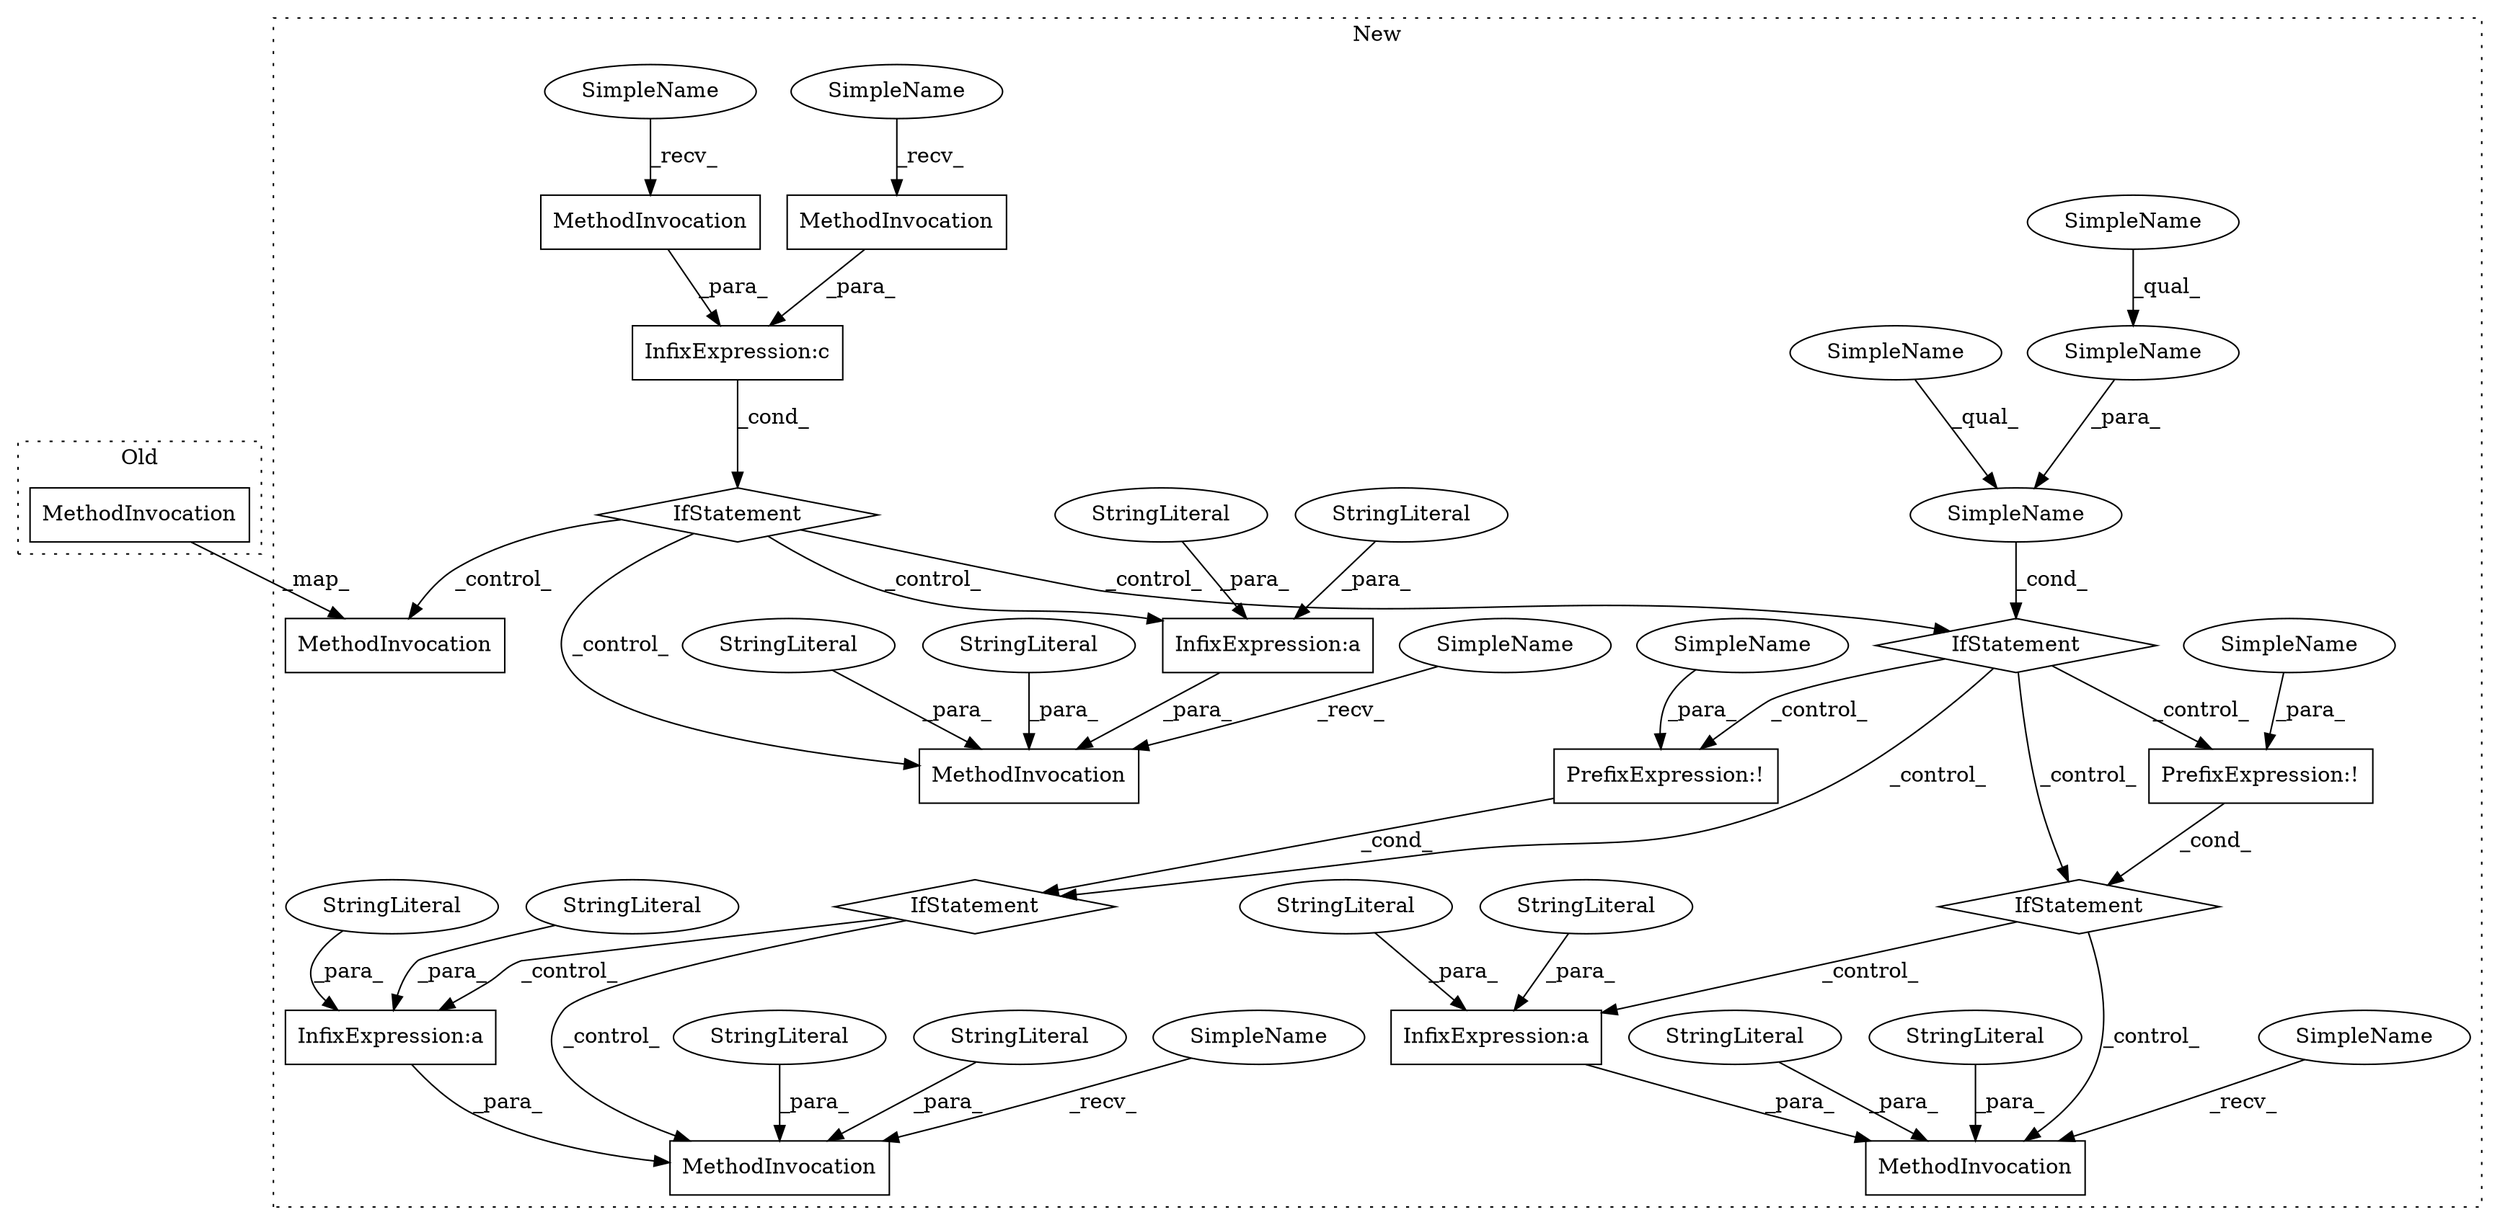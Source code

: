 digraph G {
subgraph cluster0 {
5 [label="MethodInvocation" a="32" s="13041,13255" l="20,1" shape="box"];
label = "Old";
style="dotted";
}
subgraph cluster1 {
1 [label="IfStatement" a="25" s="13399,13448" l="4,18" shape="diamond"];
2 [label="IfStatement" a="25" s="13488,13527" l="4,22" shape="diamond"];
3 [label="IfStatement" a="25" s="13290,13366" l="4,14" shape="diamond"];
4 [label="IfStatement" a="25" s="14106,14145" l="4,22" shape="diamond"];
6 [label="MethodInvocation" a="32" s="14285,14623" l="14,1" shape="box"];
7 [label="MethodInvocation" a="32" s="13668,14004" l="14,1" shape="box"];
8 [label="MethodInvocation" a="32" s="13311" l="17" shape="box"];
9 [label="MethodInvocation" a="32" s="13349" l="17" shape="box"];
10 [label="MethodInvocation" a="32" s="15002,15300" l="14,1" shape="box"];
11 [label="MethodInvocation" a="32" s="14698,14924" l="20,1" shape="box"];
12 [label="SimpleName" a="42" s="-1" l="0" shape="ellipse"];
13 [label="SimpleName" a="42" s="13403" l="6" shape="ellipse"];
14 [label="SimpleName" a="42" s="13410" l="14" shape="ellipse"];
15 [label="SimpleName" a="42" s="13332" l="16" shape="ellipse"];
16 [label="SimpleName" a="42" s="-1" l="0" shape="ellipse"];
17 [label="SimpleName" a="42" s="13654" l="13" shape="ellipse"];
18 [label="SimpleName" a="42" s="13403,13447" l="7,1" shape="ellipse"];
19 [label="SimpleName" a="42" s="14988" l="13" shape="ellipse"];
20 [label="SimpleName" a="42" s="14271" l="13" shape="ellipse"];
21 [label="SimpleName" a="42" s="13410" l="37" shape="ellipse"];
22 [label="SimpleName" a="42" s="13294" l="16" shape="ellipse"];
23 [label="StringLiteral" a="45" s="13724" l="121" shape="ellipse"];
24 [label="StringLiteral" a="45" s="15050" l="106" shape="ellipse"];
25 [label="StringLiteral" a="45" s="14299" l="12" shape="ellipse"];
26 [label="StringLiteral" a="45" s="13682" l="12" shape="ellipse"];
27 [label="StringLiteral" a="45" s="14495" l="94" shape="ellipse"];
28 [label="StringLiteral" a="45" s="15016" l="12" shape="ellipse"];
29 [label="PrefixExpression:!" a="38" s="13492" l="-13493" shape="box"];
30 [label="PrefixExpression:!" a="38" s="14110" l="-14111" shape="box"];
31 [label="StringLiteral" a="45" s="15179" l="95" shape="ellipse"];
32 [label="StringLiteral" a="45" s="14619" l="4" shape="ellipse"];
33 [label="StringLiteral" a="45" s="15296" l="4" shape="ellipse"];
34 [label="StringLiteral" a="45" s="14341" l="123" shape="ellipse"];
35 [label="StringLiteral" a="45" s="14000" l="4" shape="ellipse"];
36 [label="StringLiteral" a="45" s="13876" l="94" shape="ellipse"];
37 [label="InfixExpression:a" a="27" s="13845" l="31" shape="box"];
38 [label="InfixExpression:a" a="27" s="14464" l="31" shape="box"];
39 [label="InfixExpression:a" a="27" s="15156" l="23" shape="box"];
40 [label="InfixExpression:c" a="27" s="13328" l="4" shape="box"];
label = "New";
style="dotted";
}
1 -> 2 [label="_control_"];
1 -> 4 [label="_control_"];
1 -> 29 [label="_control_"];
1 -> 30 [label="_control_"];
2 -> 37 [label="_control_"];
2 -> 7 [label="_control_"];
3 -> 39 [label="_control_"];
3 -> 10 [label="_control_"];
3 -> 1 [label="_control_"];
3 -> 11 [label="_control_"];
4 -> 38 [label="_control_"];
4 -> 6 [label="_control_"];
5 -> 11 [label="_map_"];
8 -> 40 [label="_para_"];
9 -> 40 [label="_para_"];
12 -> 30 [label="_para_"];
13 -> 18 [label="_qual_"];
14 -> 21 [label="_qual_"];
15 -> 9 [label="_recv_"];
16 -> 29 [label="_para_"];
17 -> 7 [label="_recv_"];
18 -> 1 [label="_cond_"];
19 -> 10 [label="_recv_"];
20 -> 6 [label="_recv_"];
21 -> 18 [label="_para_"];
22 -> 8 [label="_recv_"];
23 -> 37 [label="_para_"];
24 -> 39 [label="_para_"];
25 -> 6 [label="_para_"];
26 -> 7 [label="_para_"];
27 -> 38 [label="_para_"];
28 -> 10 [label="_para_"];
29 -> 2 [label="_cond_"];
30 -> 4 [label="_cond_"];
31 -> 39 [label="_para_"];
32 -> 6 [label="_para_"];
33 -> 10 [label="_para_"];
34 -> 38 [label="_para_"];
35 -> 7 [label="_para_"];
36 -> 37 [label="_para_"];
37 -> 7 [label="_para_"];
38 -> 6 [label="_para_"];
39 -> 10 [label="_para_"];
40 -> 3 [label="_cond_"];
}